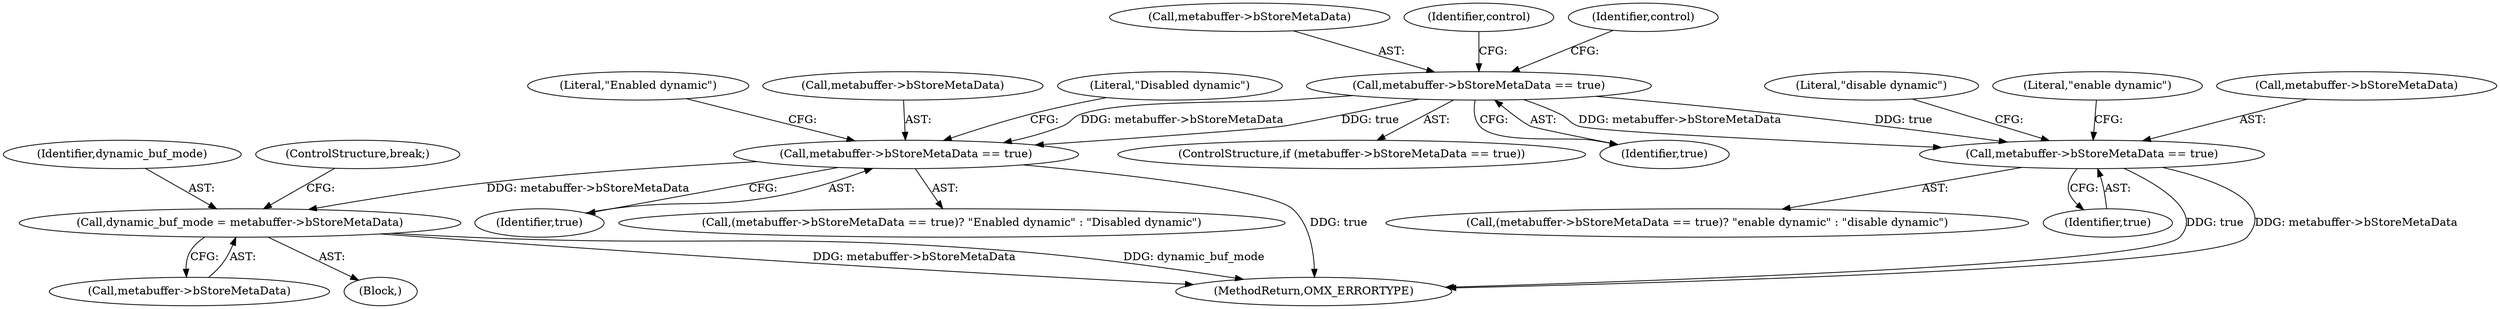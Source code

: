 digraph "0_Android_560ccdb509a7b86186fac0fce1b25bd9a3e6a6e8_2@pointer" {
"1002753" [label="(Call,metabuffer->bStoreMetaData == true)"];
"1002788" [label="(Call,metabuffer->bStoreMetaData == true)"];
"1002795" [label="(Call,dynamic_buf_mode = metabuffer->bStoreMetaData)"];
"1002805" [label="(Call,metabuffer->bStoreMetaData == true)"];
"1002804" [label="(Call,(metabuffer->bStoreMetaData == true)? \"enable dynamic\" : \"disable dynamic\")"];
"1002754" [label="(Call,metabuffer->bStoreMetaData)"];
"1002805" [label="(Call,metabuffer->bStoreMetaData == true)"];
"1002752" [label="(ControlStructure,if (metabuffer->bStoreMetaData == true))"];
"1002797" [label="(Call,metabuffer->bStoreMetaData)"];
"1002793" [label="(Literal,\"Enabled dynamic\")"];
"1002753" [label="(Call,metabuffer->bStoreMetaData == true)"];
"1002792" [label="(Identifier,true)"];
"1002811" [label="(Literal,\"disable dynamic\")"];
"1002796" [label="(Identifier,dynamic_buf_mode)"];
"1002809" [label="(Identifier,true)"];
"1002810" [label="(Literal,\"enable dynamic\")"];
"1002789" [label="(Call,metabuffer->bStoreMetaData)"];
"1002784" [label="(Block,)"];
"1002787" [label="(Call,(metabuffer->bStoreMetaData == true)? \"Enabled dynamic\" : \"Disabled dynamic\")"];
"1003102" [label="(MethodReturn,OMX_ERRORTYPE)"];
"1002806" [label="(Call,metabuffer->bStoreMetaData)"];
"1002827" [label="(ControlStructure,break;)"];
"1002768" [label="(Identifier,control)"];
"1002757" [label="(Identifier,true)"];
"1002795" [label="(Call,dynamic_buf_mode = metabuffer->bStoreMetaData)"];
"1002794" [label="(Literal,\"Disabled dynamic\")"];
"1002788" [label="(Call,metabuffer->bStoreMetaData == true)"];
"1002761" [label="(Identifier,control)"];
"1002753" -> "1002752"  [label="AST: "];
"1002753" -> "1002757"  [label="CFG: "];
"1002754" -> "1002753"  [label="AST: "];
"1002757" -> "1002753"  [label="AST: "];
"1002761" -> "1002753"  [label="CFG: "];
"1002768" -> "1002753"  [label="CFG: "];
"1002753" -> "1002788"  [label="DDG: metabuffer->bStoreMetaData"];
"1002753" -> "1002788"  [label="DDG: true"];
"1002753" -> "1002805"  [label="DDG: metabuffer->bStoreMetaData"];
"1002753" -> "1002805"  [label="DDG: true"];
"1002788" -> "1002787"  [label="AST: "];
"1002788" -> "1002792"  [label="CFG: "];
"1002789" -> "1002788"  [label="AST: "];
"1002792" -> "1002788"  [label="AST: "];
"1002793" -> "1002788"  [label="CFG: "];
"1002794" -> "1002788"  [label="CFG: "];
"1002788" -> "1003102"  [label="DDG: true"];
"1002788" -> "1002795"  [label="DDG: metabuffer->bStoreMetaData"];
"1002795" -> "1002784"  [label="AST: "];
"1002795" -> "1002797"  [label="CFG: "];
"1002796" -> "1002795"  [label="AST: "];
"1002797" -> "1002795"  [label="AST: "];
"1002827" -> "1002795"  [label="CFG: "];
"1002795" -> "1003102"  [label="DDG: metabuffer->bStoreMetaData"];
"1002795" -> "1003102"  [label="DDG: dynamic_buf_mode"];
"1002805" -> "1002804"  [label="AST: "];
"1002805" -> "1002809"  [label="CFG: "];
"1002806" -> "1002805"  [label="AST: "];
"1002809" -> "1002805"  [label="AST: "];
"1002810" -> "1002805"  [label="CFG: "];
"1002811" -> "1002805"  [label="CFG: "];
"1002805" -> "1003102"  [label="DDG: true"];
"1002805" -> "1003102"  [label="DDG: metabuffer->bStoreMetaData"];
}

